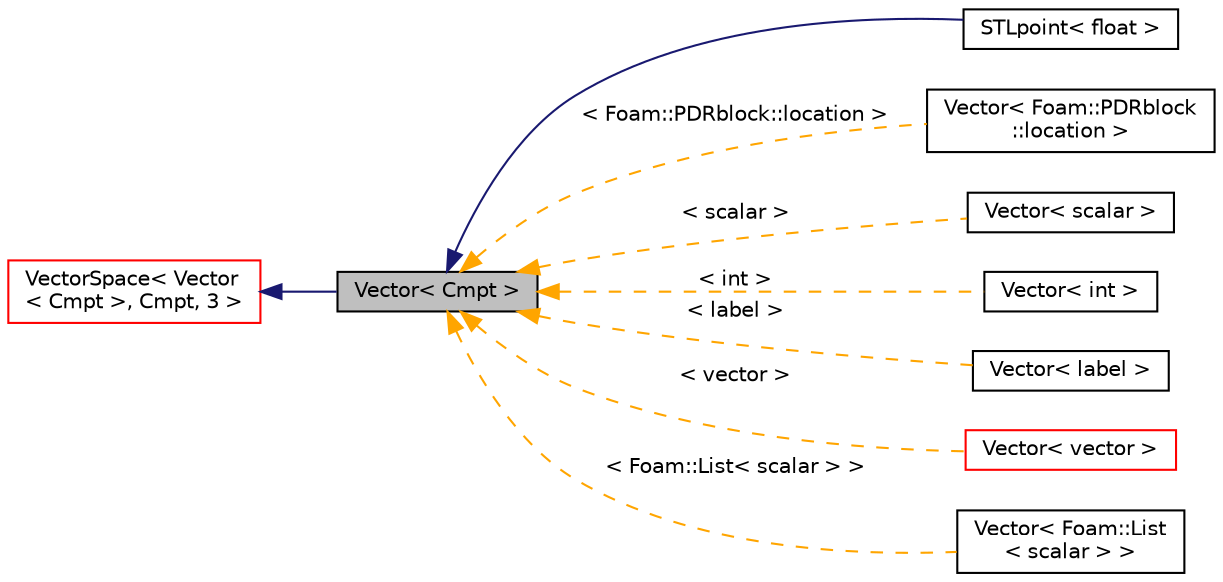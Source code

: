 digraph "Vector&lt; Cmpt &gt;"
{
  bgcolor="transparent";
  edge [fontname="Helvetica",fontsize="10",labelfontname="Helvetica",labelfontsize="10"];
  node [fontname="Helvetica",fontsize="10",shape=record];
  rankdir="LR";
  Node1 [label="Vector\< Cmpt \>",height=0.2,width=0.4,color="black", fillcolor="grey75", style="filled" fontcolor="black"];
  Node2 -> Node1 [dir="back",color="midnightblue",fontsize="10",style="solid",fontname="Helvetica"];
  Node2 [label="VectorSpace\< Vector\l\< Cmpt \>, Cmpt, 3 \>",height=0.2,width=0.4,color="red",URL="$classFoam_1_1VectorSpace.html"];
  Node1 -> Node3 [dir="back",color="midnightblue",fontsize="10",style="solid",fontname="Helvetica"];
  Node3 [label="STLpoint\< float \>",height=0.2,width=0.4,color="black",URL="$classFoam_1_1STLpoint.html",tooltip="A vertex point or facet normal representation for STL files. "];
  Node1 -> Node4 [dir="back",color="orange",fontsize="10",style="dashed",label=" \< Foam::PDRblock::location \>" ,fontname="Helvetica"];
  Node4 [label="Vector\< Foam::PDRblock\l::location \>",height=0.2,width=0.4,color="black",URL="$classFoam_1_1Vector.html"];
  Node1 -> Node5 [dir="back",color="orange",fontsize="10",style="dashed",label=" \< scalar \>" ,fontname="Helvetica"];
  Node5 [label="Vector\< scalar \>",height=0.2,width=0.4,color="black",URL="$classFoam_1_1Vector.html"];
  Node1 -> Node6 [dir="back",color="orange",fontsize="10",style="dashed",label=" \< int \>" ,fontname="Helvetica"];
  Node6 [label="Vector\< int \>",height=0.2,width=0.4,color="black",URL="$classFoam_1_1Vector.html"];
  Node1 -> Node7 [dir="back",color="orange",fontsize="10",style="dashed",label=" \< label \>" ,fontname="Helvetica"];
  Node7 [label="Vector\< label \>",height=0.2,width=0.4,color="black",URL="$classFoam_1_1Vector.html"];
  Node1 -> Node8 [dir="back",color="orange",fontsize="10",style="dashed",label=" \< vector \>" ,fontname="Helvetica"];
  Node8 [label="Vector\< vector \>",height=0.2,width=0.4,color="red",URL="$classFoam_1_1Vector.html"];
  Node1 -> Node9 [dir="back",color="orange",fontsize="10",style="dashed",label=" \< Foam::List\< scalar \> \>" ,fontname="Helvetica"];
  Node9 [label="Vector\< Foam::List\l\< scalar \> \>",height=0.2,width=0.4,color="black",URL="$classFoam_1_1Vector.html"];
}
